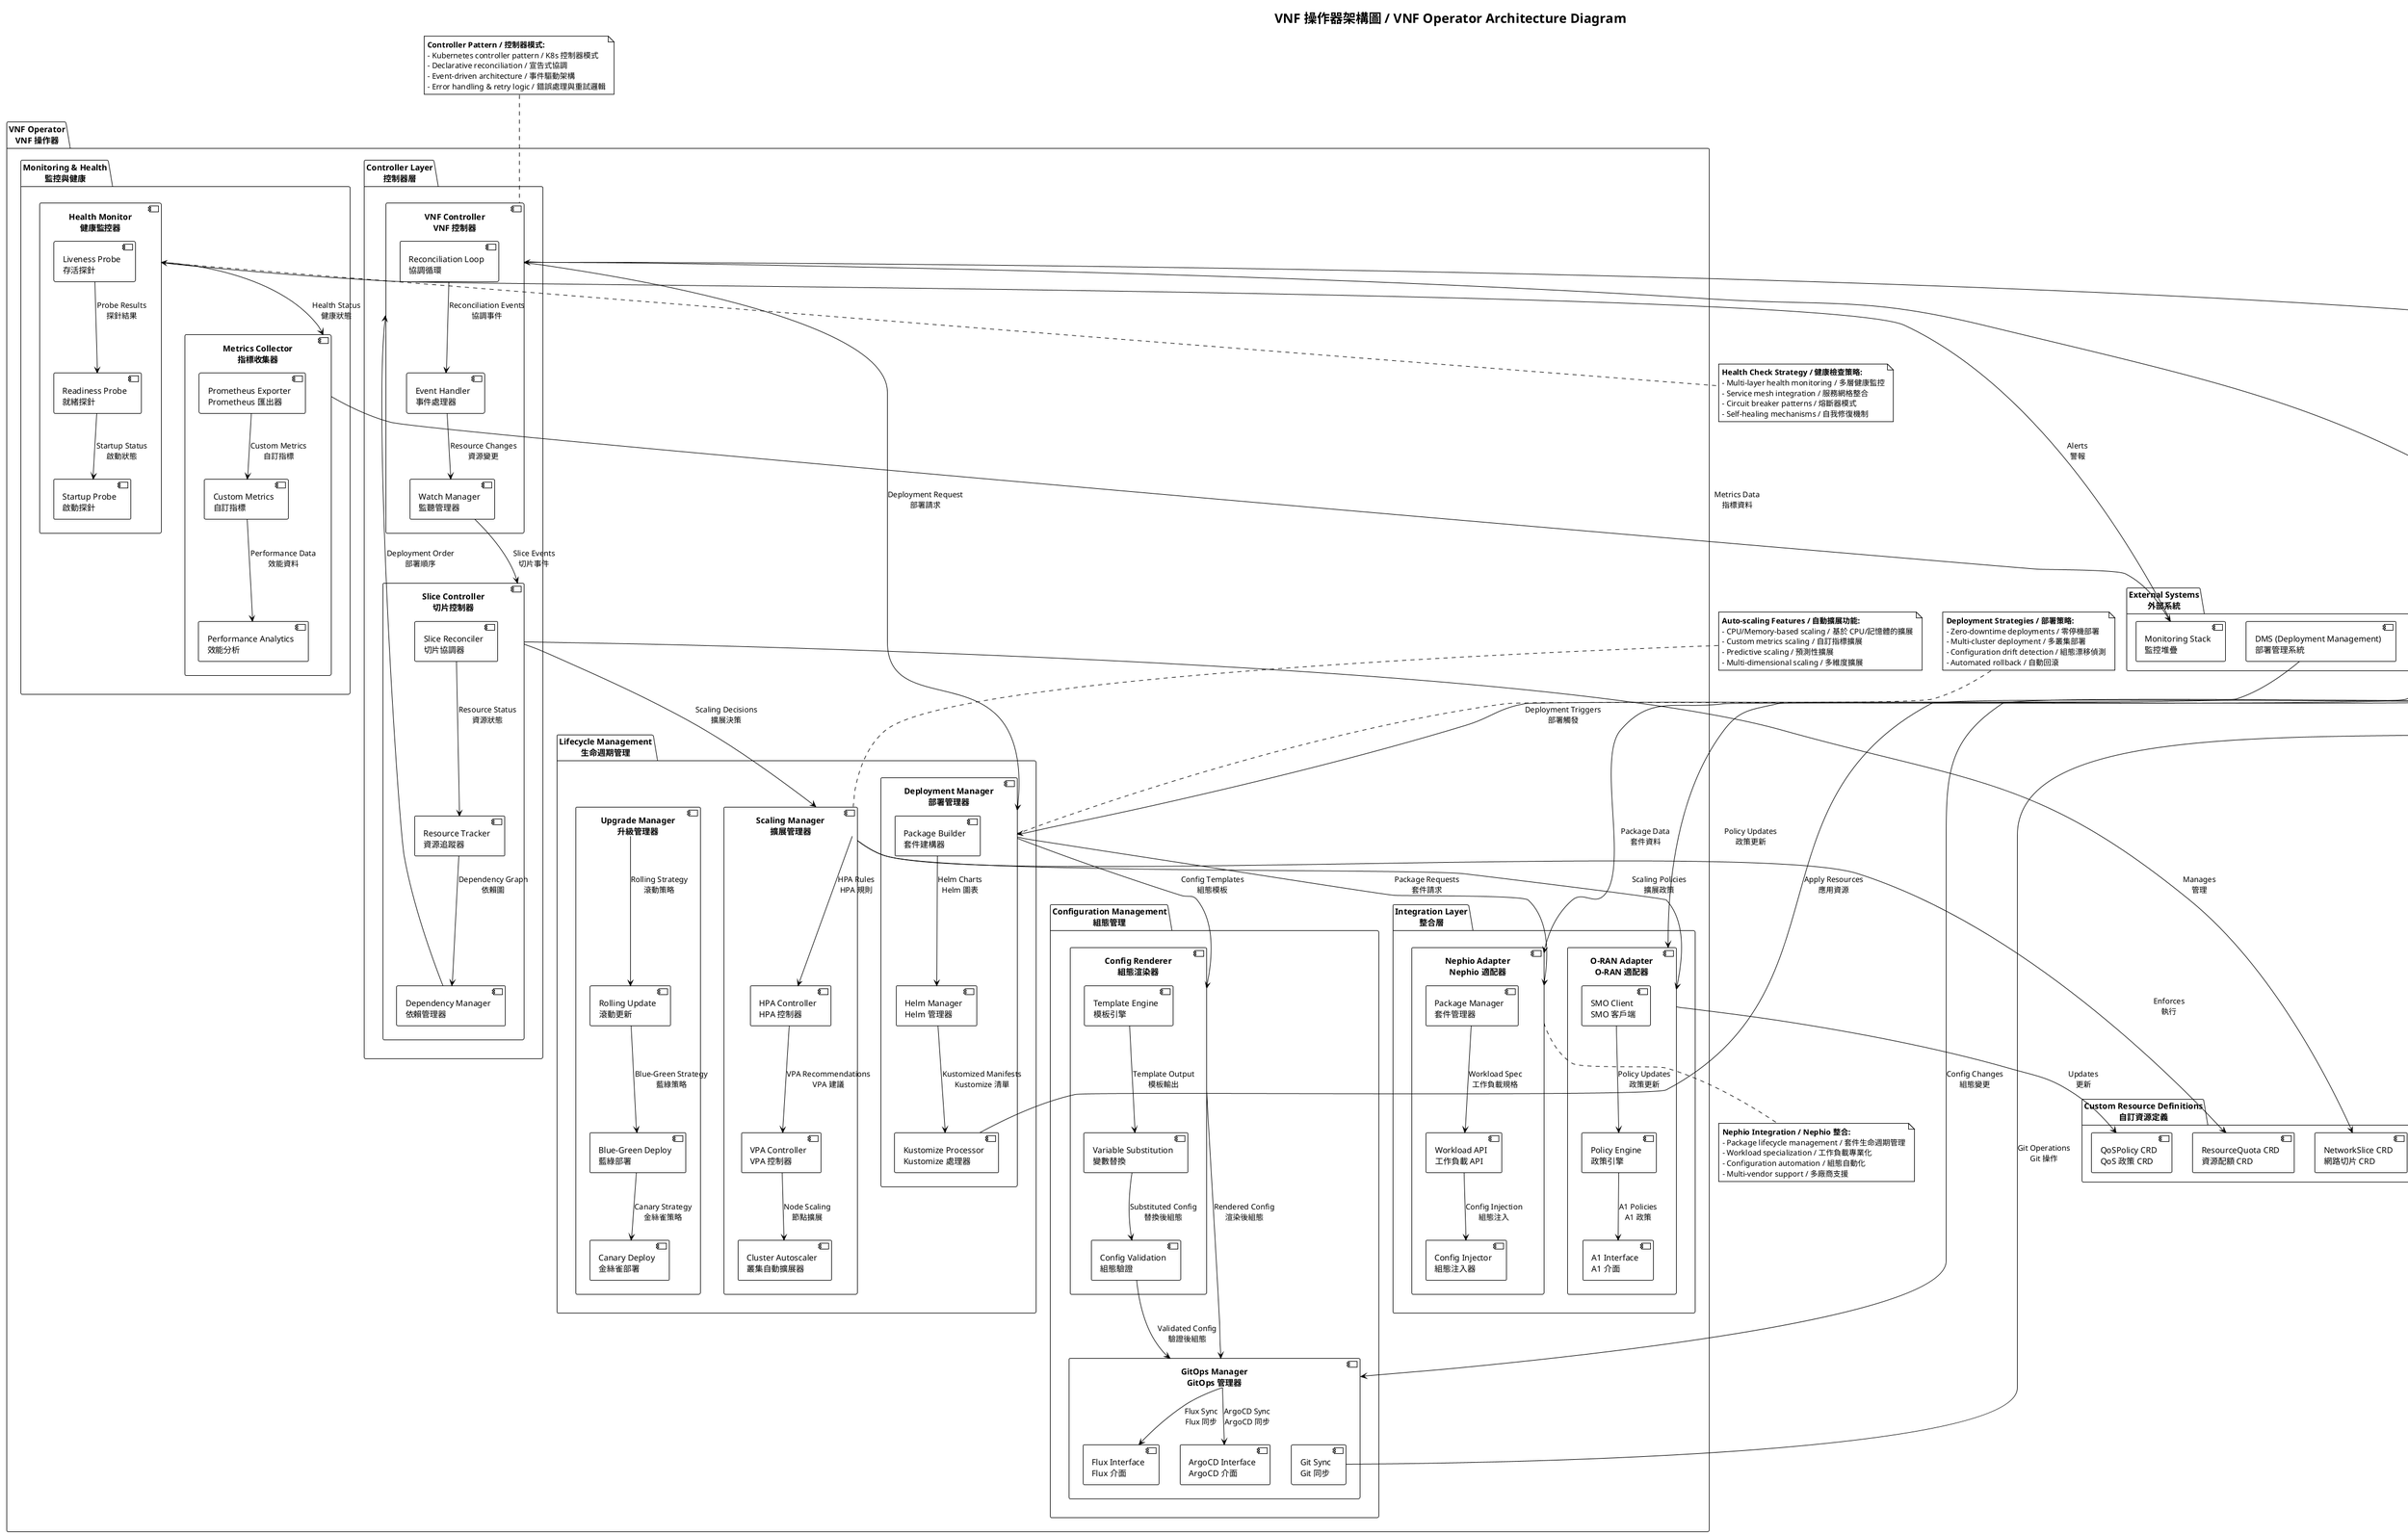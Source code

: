 @startuml VNF Operator Architecture
!theme plain
title VNF 操作器架構圖 / VNF Operator Architecture Diagram

package "VNF Operator\nVNF 操作器" {

  package "Controller Layer\n控制器層" {
    component "VNF Controller\nVNF 控制器" as vnfcontroller {
      component "Reconciliation Loop\n協調循環" as reconciler
      component "Event Handler\n事件處理器" as eventhandler
      component "Watch Manager\n監聽管理器" as watchmgr
    }

    component "Slice Controller\n切片控制器" as slicecontroller {
      component "Slice Reconciler\n切片協調器" as slicereconciler
      component "Resource Tracker\n資源追蹤器" as resourcetracker
      component "Dependency Manager\n依賴管理器" as depmgr
    }
  }

  package "Lifecycle Management\n生命週期管理" {
    component "Deployment Manager\n部署管理器" as deploymentmgr {
      component "Package Builder\n套件建構器" as pkgbuilder
      component "Helm Manager\nHelm 管理器" as helmmgr
      component "Kustomize Processor\nKustomize 處理器" as kustomize
    }

    component "Scaling Manager\n擴展管理器" as scalingmgr {
      component "HPA Controller\nHPA 控制器" as hpacontroller
      component "VPA Controller\nVPA 控制器" as vpacontroller
      component "Cluster Autoscaler\n叢集自動擴展器" as clusterautoscaler
    }

    component "Upgrade Manager\n升級管理器" as upgrademgr {
      component "Rolling Update\n滾動更新" as rollupdate
      component "Blue-Green Deploy\n藍綠部署" as bluegreen
      component "Canary Deploy\n金絲雀部署" as canary
    }
  }

  package "Configuration Management\n組態管理" {
    component "Config Renderer\n組態渲染器" as configrenderer {
      component "Template Engine\n模板引擎" as templateengine
      component "Variable Substitution\n變數替換" as varsub
      component "Config Validation\n組態驗證" as configval
    }

    component "GitOps Manager\nGitOps 管理器" as gitopsmgr {
      component "Git Sync\nGit 同步" as gitsync
      component "ArgoCD Interface\nArgoCD 介面" as argocd
      component "Flux Interface\nFlux 介面" as flux
    }
  }

  package "Monitoring & Health\n監控與健康" {
    component "Health Monitor\n健康監控器" as healthmonitor {
      component "Liveness Probe\n存活探針" as livenessprobe
      component "Readiness Probe\n就緒探針" as readinessprobe
      component "Startup Probe\n啟動探針" as startupprobe
    }

    component "Metrics Collector\n指標收集器" as metricscollector {
      component "Prometheus Exporter\nPrometheus 匯出器" as promexporter
      component "Custom Metrics\n自訂指標" as custommetrics
      component "Performance Analytics\n效能分析" as perfanalytics
    }
  }

  package "Integration Layer\n整合層" {
    component "Nephio Adapter\nNephio 適配器" as nephioadapter {
      component "Package Manager\n套件管理器" as packagemgr
      component "Workload API\n工作負載 API" as workloadapi
      component "Config Injector\n組態注入器" as configinjector
    }

    component "O-RAN Adapter\nO-RAN 適配器" as oranadapter {
      component "SMO Client\nSMO 客戶端" as smoclient
      component "Policy Engine\n政策引擎" as policyengine
      component "A1 Interface\nA1 介面" as a1interface
    }
  }
}

package "Custom Resource Definitions\n自訂資源定義" {
  component "VNFDeployment CRD\nVNF 部署 CRD" as vnfdeploymentcrd
  component "NetworkSlice CRD\n網路切片 CRD" as slicecrd
  component "QoSPolicy CRD\nQoS 政策 CRD" as qospolicycrd
  component "ResourceQuota CRD\n資源配額 CRD" as quotacrd
}

package "External Systems\n外部系統" {
  component "Kubernetes API Server\nK8s API 伺服器" as k8sapi
  component "Nephio Packages\nNephio 套件" as nephiopkgs
  component "Git Repository\nGit 儲存庫" as gitrepo
  component "O-RAN SMO\nO-RAN SMO" as smo
  component "DMS (Deployment Management)\n部署管理系統" as dms
  component "Monitoring Stack\n監控堆疊" as monitoring
}

' Controller Layer Flows / 控制器層流程
vnfcontroller --> deploymentmgr : Deployment Request\n部署請求
reconciler --> eventhandler : Reconciliation Events\n協調事件
eventhandler --> watchmgr : Resource Changes\n資源變更
watchmgr --> slicecontroller : Slice Events\n切片事件

slicecontroller --> scalingmgr : Scaling Decisions\n擴展決策
slicereconciler --> resourcetracker : Resource Status\n資源狀態
resourcetracker --> depmgr : Dependency Graph\n依賴圖
depmgr --> vnfcontroller : Deployment Order\n部署順序

' Lifecycle Management Flows / 生命週期管理流程
deploymentmgr --> configrenderer : Config Templates\n組態模板
pkgbuilder --> helmmgr : Helm Charts\nHelm 圖表
helmmgr --> kustomize : Kustomized Manifests\nKustomize 清單
kustomize --> k8sapi : Apply Resources\n應用資源

scalingmgr --> hpacontroller : HPA Rules\nHPA 規則
hpacontroller --> vpacontroller : VPA Recommendations\nVPA 建議
vpacontroller --> clusterautoscaler : Node Scaling\n節點擴展

upgrademgr --> rollupdate : Rolling Strategy\n滾動策略
rollupdate --> bluegreen : Blue-Green Strategy\n藍綠策略
bluegreen --> canary : Canary Strategy\n金絲雀策略

' Configuration Management Flows / 組態管理流程
configrenderer --> gitopsmgr : Rendered Config\n渲染後組態
templateengine --> varsub : Template Output\n模板輸出
varsub --> configval : Substituted Config\n替換後組態
configval --> gitopsmgr : Validated Config\n驗證後組態

gitopsmgr --> argocd : ArgoCD Sync\nArgoCD 同步
gitopsmgr --> flux : Flux Sync\nFlux 同步
gitsync --> gitrepo : Git Operations\nGit 操作

' Monitoring Flows / 監控流程
healthmonitor --> metricscollector : Health Status\n健康狀態
livenessprobe --> readinessprobe : Probe Results\n探針結果
readinessprobe --> startupprobe : Startup Status\n啟動狀態

metricscollector --> monitoring : Metrics Data\n指標資料
promexporter --> custommetrics : Custom Metrics\n自訂指標
custommetrics --> perfanalytics : Performance Data\n效能資料

' Integration Flows / 整合流程
deploymentmgr --> nephioadapter : Package Requests\n套件請求
packagemgr --> workloadapi : Workload Spec\n工作負載規格
workloadapi --> configinjector : Config Injection\n組態注入

scalingmgr --> oranadapter : Scaling Policies\n擴展政策
smoclient --> policyengine : Policy Updates\n政策更新
policyengine --> a1interface : A1 Policies\nA1 政策

' CRD Relationships / CRD 關係
vnfcontroller --> vnfdeploymentcrd : Manages\n管理
slicecontroller --> slicecrd : Manages\n管理
oranadapter --> qospolicycrd : Updates\n更新
scalingmgr --> quotacrd : Enforces\n執行

' External System Integrations / 外部系統整合
k8sapi --> vnfcontroller : Resource Events\n資源事件
nephiopkgs --> nephioadapter : Package Data\n套件資料
gitrepo --> gitopsmgr : Config Changes\n組態變更
smo --> oranadapter : Policy Updates\n政策更新
dms --> deploymentmgr : Deployment Triggers\n部署觸發
monitoring --> healthmonitor : Alerts\n警報

note top of vnfcontroller
  **Controller Pattern / 控制器模式:**
  - Kubernetes controller pattern / K8s 控制器模式
  - Declarative reconciliation / 宣告式協調
  - Event-driven architecture / 事件驅動架構
  - Error handling & retry logic / 錯誤處理與重試邏輯
end note

note top of deploymentmgr
  **Deployment Strategies / 部署策略:**
  - Zero-downtime deployments / 零停機部署
  - Multi-cluster deployment / 多叢集部署
  - Configuration drift detection / 組態漂移偵測
  - Automated rollback / 自動回滾
end note

note top of scalingmgr
  **Auto-scaling Features / 自動擴展功能:**
  - CPU/Memory-based scaling / 基於 CPU/記憶體的擴展
  - Custom metrics scaling / 自訂指標擴展
  - Predictive scaling / 預測性擴展
  - Multi-dimensional scaling / 多維度擴展
end note

note bottom of healthmonitor
  **Health Check Strategy / 健康檢查策略:**
  - Multi-layer health monitoring / 多層健康監控
  - Service mesh integration / 服務網格整合
  - Circuit breaker patterns / 熔斷器模式
  - Self-healing mechanisms / 自我修復機制
end note

note bottom of nephioadapter
  **Nephio Integration / Nephio 整合:**
  - Package lifecycle management / 套件生命週期管理
  - Workload specialization / 工作負載專業化
  - Configuration automation / 組態自動化
  - Multi-vendor support / 多廠商支援
end note

@enduml